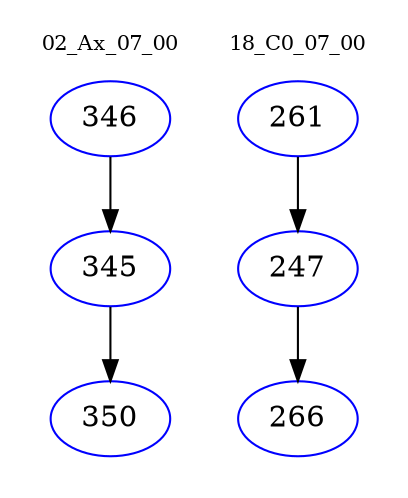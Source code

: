 digraph{
subgraph cluster_0 {
color = white
label = "02_Ax_07_00";
fontsize=10;
T0_346 [label="346", color="blue"]
T0_346 -> T0_345 [color="black"]
T0_345 [label="345", color="blue"]
T0_345 -> T0_350 [color="black"]
T0_350 [label="350", color="blue"]
}
subgraph cluster_1 {
color = white
label = "18_C0_07_00";
fontsize=10;
T1_261 [label="261", color="blue"]
T1_261 -> T1_247 [color="black"]
T1_247 [label="247", color="blue"]
T1_247 -> T1_266 [color="black"]
T1_266 [label="266", color="blue"]
}
}
